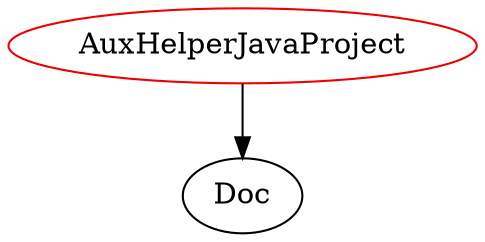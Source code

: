 digraph auxhelperjavaproject{
AuxHelperJavaProject -> Doc;
AuxHelperJavaProject	[shape=oval, color=red2, label="AuxHelperJavaProject"];
}

